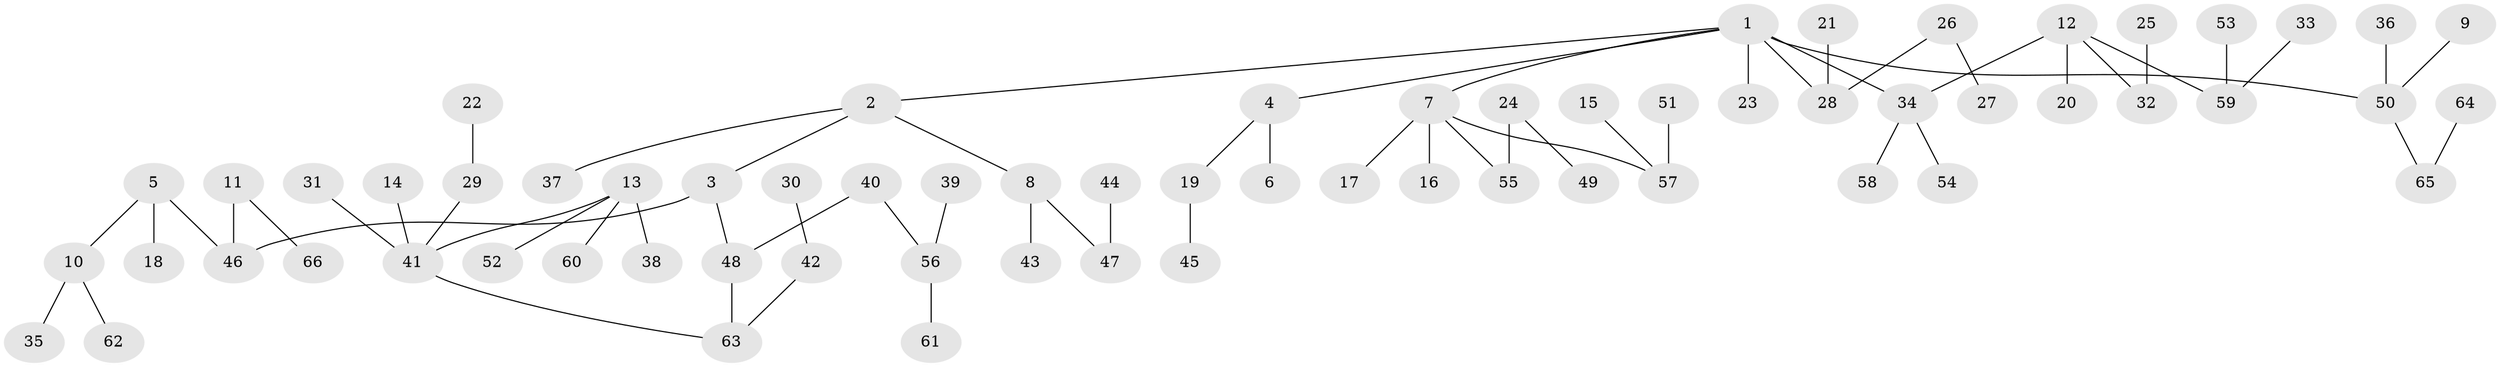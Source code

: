 // original degree distribution, {5: 0.05343511450381679, 4: 0.07633587786259542, 1: 0.5190839694656488, 6: 0.007633587786259542, 3: 0.12213740458015267, 2: 0.21374045801526717, 7: 0.007633587786259542}
// Generated by graph-tools (version 1.1) at 2025/02/03/09/25 03:02:30]
// undirected, 66 vertices, 65 edges
graph export_dot {
graph [start="1"]
  node [color=gray90,style=filled];
  1;
  2;
  3;
  4;
  5;
  6;
  7;
  8;
  9;
  10;
  11;
  12;
  13;
  14;
  15;
  16;
  17;
  18;
  19;
  20;
  21;
  22;
  23;
  24;
  25;
  26;
  27;
  28;
  29;
  30;
  31;
  32;
  33;
  34;
  35;
  36;
  37;
  38;
  39;
  40;
  41;
  42;
  43;
  44;
  45;
  46;
  47;
  48;
  49;
  50;
  51;
  52;
  53;
  54;
  55;
  56;
  57;
  58;
  59;
  60;
  61;
  62;
  63;
  64;
  65;
  66;
  1 -- 2 [weight=1.0];
  1 -- 4 [weight=1.0];
  1 -- 7 [weight=1.0];
  1 -- 23 [weight=1.0];
  1 -- 28 [weight=1.0];
  1 -- 34 [weight=1.0];
  1 -- 50 [weight=1.0];
  2 -- 3 [weight=1.0];
  2 -- 8 [weight=1.0];
  2 -- 37 [weight=1.0];
  3 -- 46 [weight=1.0];
  3 -- 48 [weight=1.0];
  4 -- 6 [weight=1.0];
  4 -- 19 [weight=1.0];
  5 -- 10 [weight=1.0];
  5 -- 18 [weight=1.0];
  5 -- 46 [weight=1.0];
  7 -- 16 [weight=1.0];
  7 -- 17 [weight=1.0];
  7 -- 55 [weight=1.0];
  7 -- 57 [weight=1.0];
  8 -- 43 [weight=1.0];
  8 -- 47 [weight=1.0];
  9 -- 50 [weight=1.0];
  10 -- 35 [weight=1.0];
  10 -- 62 [weight=1.0];
  11 -- 46 [weight=1.0];
  11 -- 66 [weight=1.0];
  12 -- 20 [weight=1.0];
  12 -- 32 [weight=1.0];
  12 -- 34 [weight=1.0];
  12 -- 59 [weight=1.0];
  13 -- 38 [weight=1.0];
  13 -- 41 [weight=1.0];
  13 -- 52 [weight=1.0];
  13 -- 60 [weight=1.0];
  14 -- 41 [weight=1.0];
  15 -- 57 [weight=1.0];
  19 -- 45 [weight=1.0];
  21 -- 28 [weight=1.0];
  22 -- 29 [weight=1.0];
  24 -- 49 [weight=1.0];
  24 -- 55 [weight=1.0];
  25 -- 32 [weight=1.0];
  26 -- 27 [weight=1.0];
  26 -- 28 [weight=1.0];
  29 -- 41 [weight=1.0];
  30 -- 42 [weight=1.0];
  31 -- 41 [weight=1.0];
  33 -- 59 [weight=1.0];
  34 -- 54 [weight=1.0];
  34 -- 58 [weight=1.0];
  36 -- 50 [weight=1.0];
  39 -- 56 [weight=1.0];
  40 -- 48 [weight=1.0];
  40 -- 56 [weight=1.0];
  41 -- 63 [weight=1.0];
  42 -- 63 [weight=1.0];
  44 -- 47 [weight=1.0];
  48 -- 63 [weight=1.0];
  50 -- 65 [weight=1.0];
  51 -- 57 [weight=1.0];
  53 -- 59 [weight=1.0];
  56 -- 61 [weight=1.0];
  64 -- 65 [weight=1.0];
}
